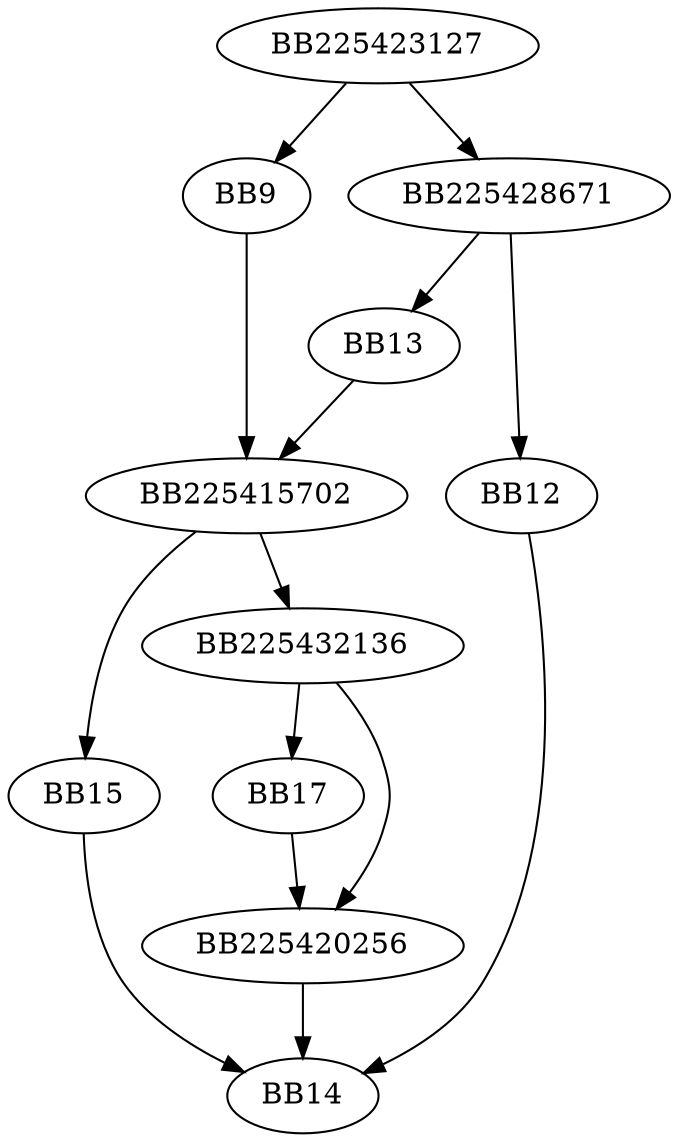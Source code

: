 digraph G{
	BB225423127->BB9;
	BB225423127->BB225428671;
	BB9->BB225415702;
	BB225428671->BB12;
	BB225428671->BB13;
	BB12->BB14;
	BB13->BB225415702;
	BB225415702->BB15;
	BB225415702->BB225432136;
	BB15->BB14;
	BB225432136->BB17;
	BB225432136->BB225420256;
	BB17->BB225420256;
	BB225420256->BB14;
}
